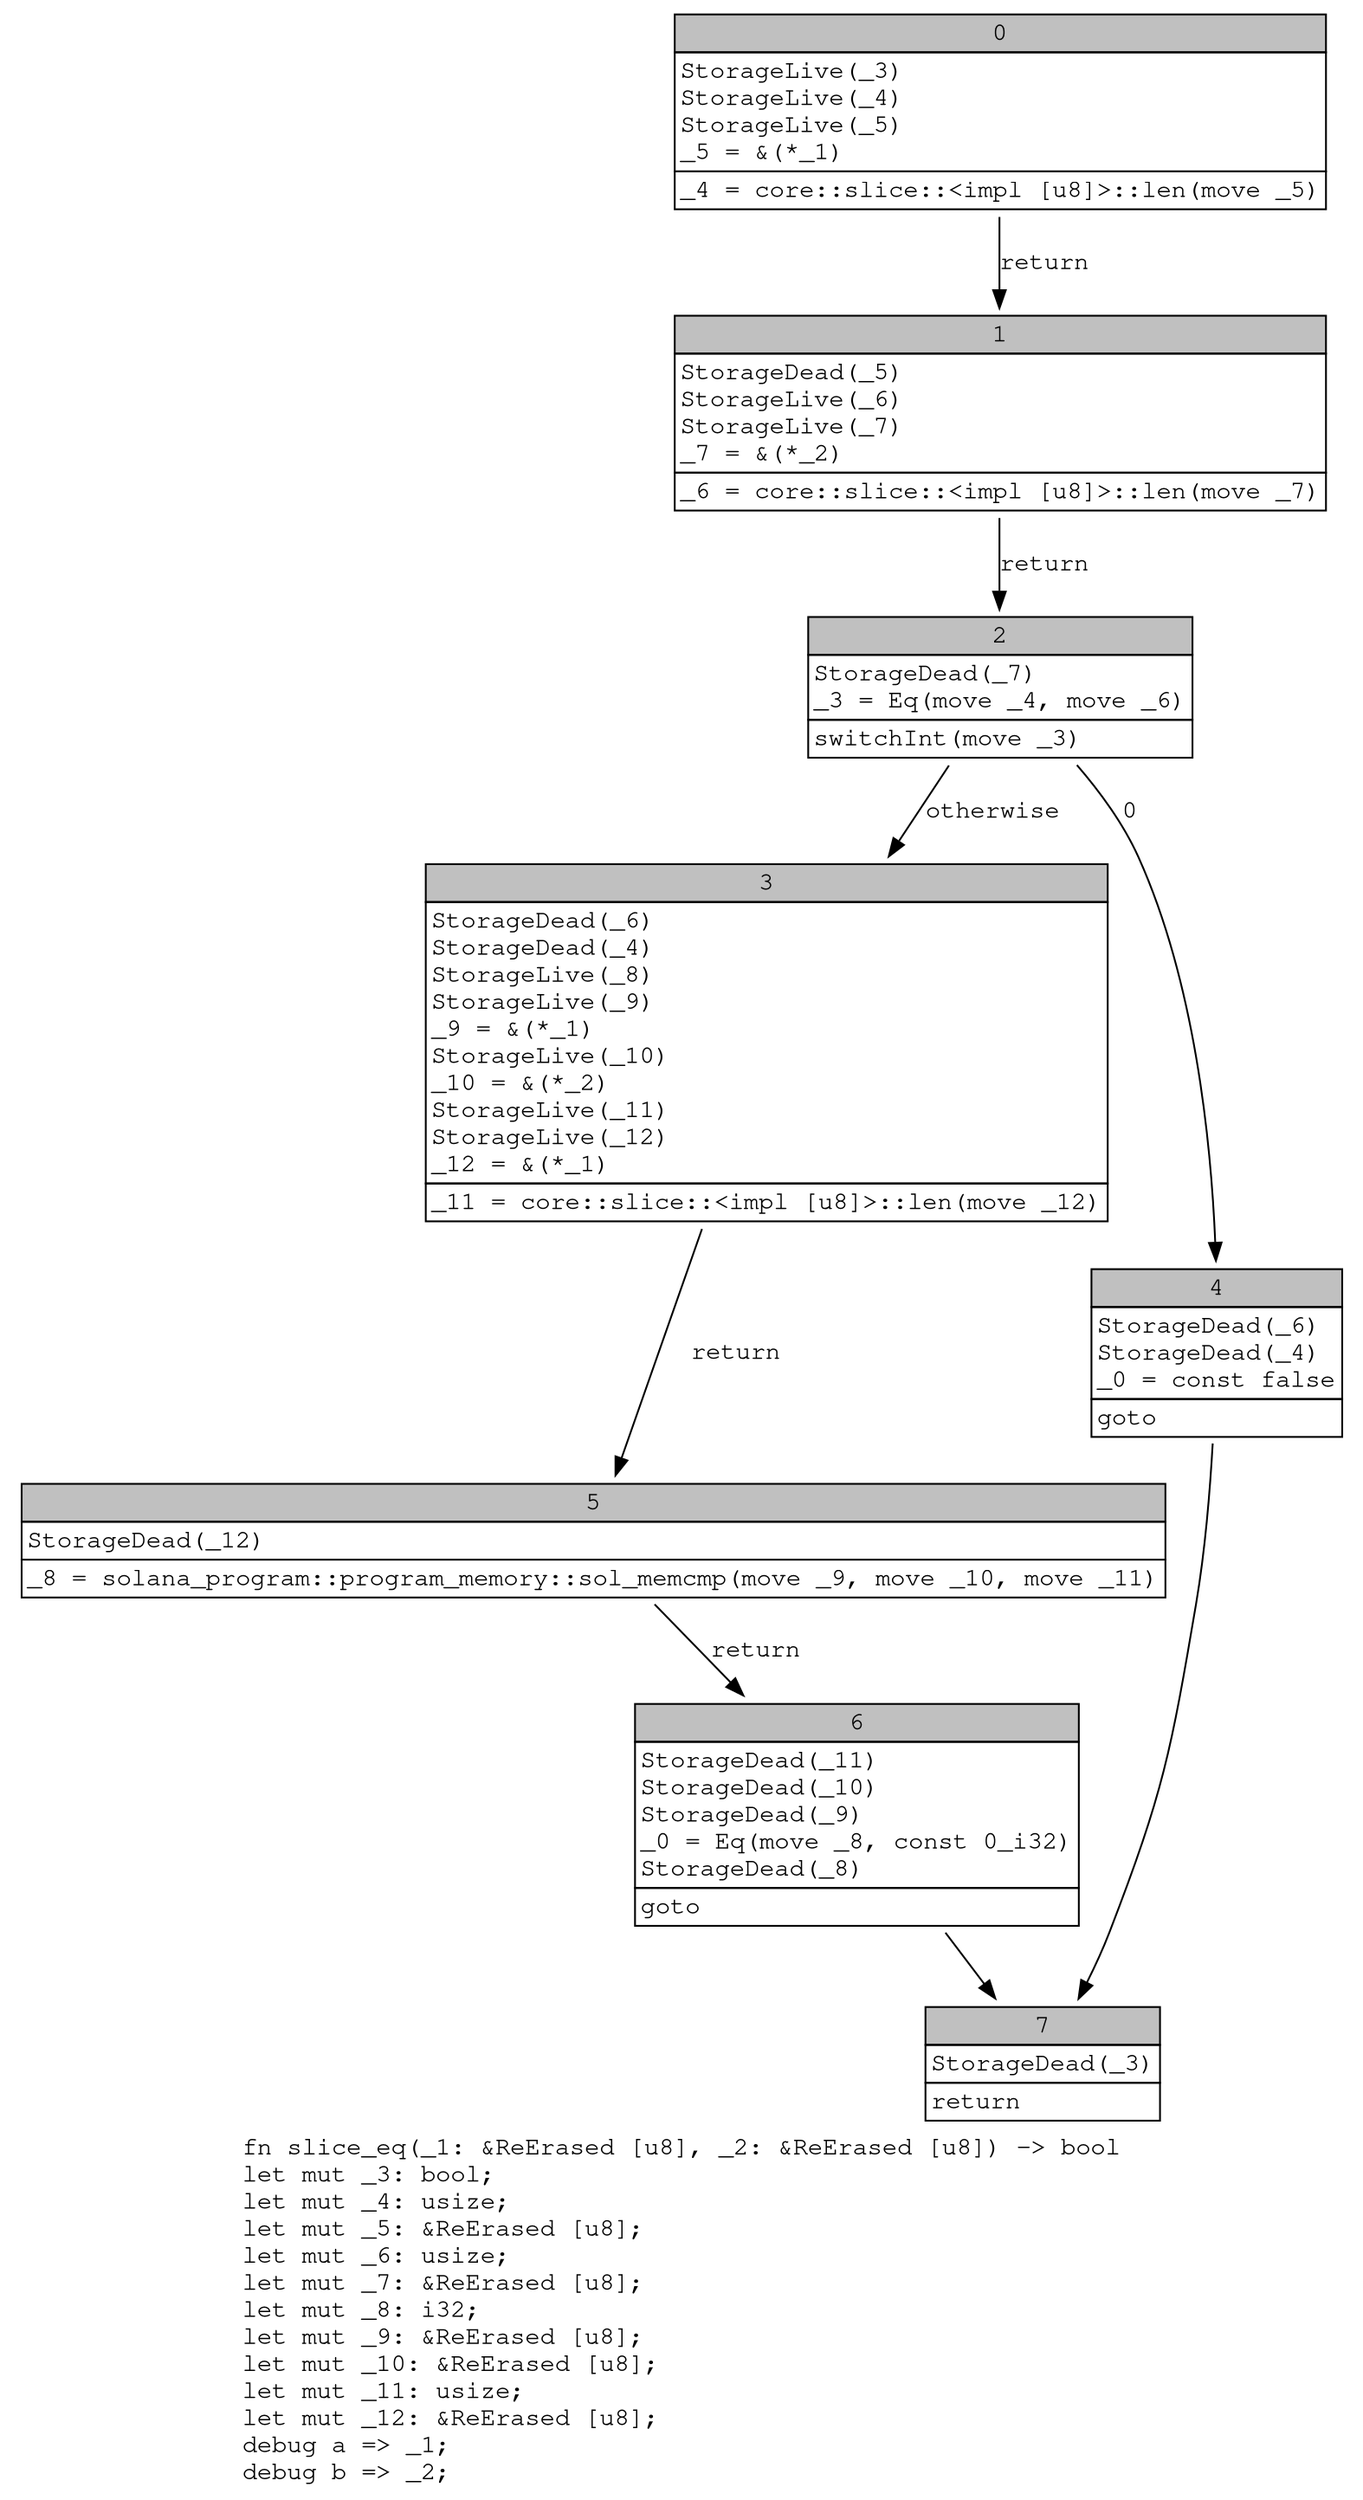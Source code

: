 digraph Mir_0_4637 {
    graph [fontname="Courier, monospace"];
    node [fontname="Courier, monospace"];
    edge [fontname="Courier, monospace"];
    label=<fn slice_eq(_1: &amp;ReErased [u8], _2: &amp;ReErased [u8]) -&gt; bool<br align="left"/>let mut _3: bool;<br align="left"/>let mut _4: usize;<br align="left"/>let mut _5: &amp;ReErased [u8];<br align="left"/>let mut _6: usize;<br align="left"/>let mut _7: &amp;ReErased [u8];<br align="left"/>let mut _8: i32;<br align="left"/>let mut _9: &amp;ReErased [u8];<br align="left"/>let mut _10: &amp;ReErased [u8];<br align="left"/>let mut _11: usize;<br align="left"/>let mut _12: &amp;ReErased [u8];<br align="left"/>debug a =&gt; _1;<br align="left"/>debug b =&gt; _2;<br align="left"/>>;
    bb0__0_4637 [shape="none", label=<<table border="0" cellborder="1" cellspacing="0"><tr><td bgcolor="gray" align="center" colspan="1">0</td></tr><tr><td align="left" balign="left">StorageLive(_3)<br/>StorageLive(_4)<br/>StorageLive(_5)<br/>_5 = &amp;(*_1)<br/></td></tr><tr><td align="left">_4 = core::slice::&lt;impl [u8]&gt;::len(move _5)</td></tr></table>>];
    bb1__0_4637 [shape="none", label=<<table border="0" cellborder="1" cellspacing="0"><tr><td bgcolor="gray" align="center" colspan="1">1</td></tr><tr><td align="left" balign="left">StorageDead(_5)<br/>StorageLive(_6)<br/>StorageLive(_7)<br/>_7 = &amp;(*_2)<br/></td></tr><tr><td align="left">_6 = core::slice::&lt;impl [u8]&gt;::len(move _7)</td></tr></table>>];
    bb2__0_4637 [shape="none", label=<<table border="0" cellborder="1" cellspacing="0"><tr><td bgcolor="gray" align="center" colspan="1">2</td></tr><tr><td align="left" balign="left">StorageDead(_7)<br/>_3 = Eq(move _4, move _6)<br/></td></tr><tr><td align="left">switchInt(move _3)</td></tr></table>>];
    bb3__0_4637 [shape="none", label=<<table border="0" cellborder="1" cellspacing="0"><tr><td bgcolor="gray" align="center" colspan="1">3</td></tr><tr><td align="left" balign="left">StorageDead(_6)<br/>StorageDead(_4)<br/>StorageLive(_8)<br/>StorageLive(_9)<br/>_9 = &amp;(*_1)<br/>StorageLive(_10)<br/>_10 = &amp;(*_2)<br/>StorageLive(_11)<br/>StorageLive(_12)<br/>_12 = &amp;(*_1)<br/></td></tr><tr><td align="left">_11 = core::slice::&lt;impl [u8]&gt;::len(move _12)</td></tr></table>>];
    bb4__0_4637 [shape="none", label=<<table border="0" cellborder="1" cellspacing="0"><tr><td bgcolor="gray" align="center" colspan="1">4</td></tr><tr><td align="left" balign="left">StorageDead(_6)<br/>StorageDead(_4)<br/>_0 = const false<br/></td></tr><tr><td align="left">goto</td></tr></table>>];
    bb5__0_4637 [shape="none", label=<<table border="0" cellborder="1" cellspacing="0"><tr><td bgcolor="gray" align="center" colspan="1">5</td></tr><tr><td align="left" balign="left">StorageDead(_12)<br/></td></tr><tr><td align="left">_8 = solana_program::program_memory::sol_memcmp(move _9, move _10, move _11)</td></tr></table>>];
    bb6__0_4637 [shape="none", label=<<table border="0" cellborder="1" cellspacing="0"><tr><td bgcolor="gray" align="center" colspan="1">6</td></tr><tr><td align="left" balign="left">StorageDead(_11)<br/>StorageDead(_10)<br/>StorageDead(_9)<br/>_0 = Eq(move _8, const 0_i32)<br/>StorageDead(_8)<br/></td></tr><tr><td align="left">goto</td></tr></table>>];
    bb7__0_4637 [shape="none", label=<<table border="0" cellborder="1" cellspacing="0"><tr><td bgcolor="gray" align="center" colspan="1">7</td></tr><tr><td align="left" balign="left">StorageDead(_3)<br/></td></tr><tr><td align="left">return</td></tr></table>>];
    bb0__0_4637 -> bb1__0_4637 [label="return"];
    bb1__0_4637 -> bb2__0_4637 [label="return"];
    bb2__0_4637 -> bb4__0_4637 [label="0"];
    bb2__0_4637 -> bb3__0_4637 [label="otherwise"];
    bb3__0_4637 -> bb5__0_4637 [label="return"];
    bb4__0_4637 -> bb7__0_4637 [label=""];
    bb5__0_4637 -> bb6__0_4637 [label="return"];
    bb6__0_4637 -> bb7__0_4637 [label=""];
}
